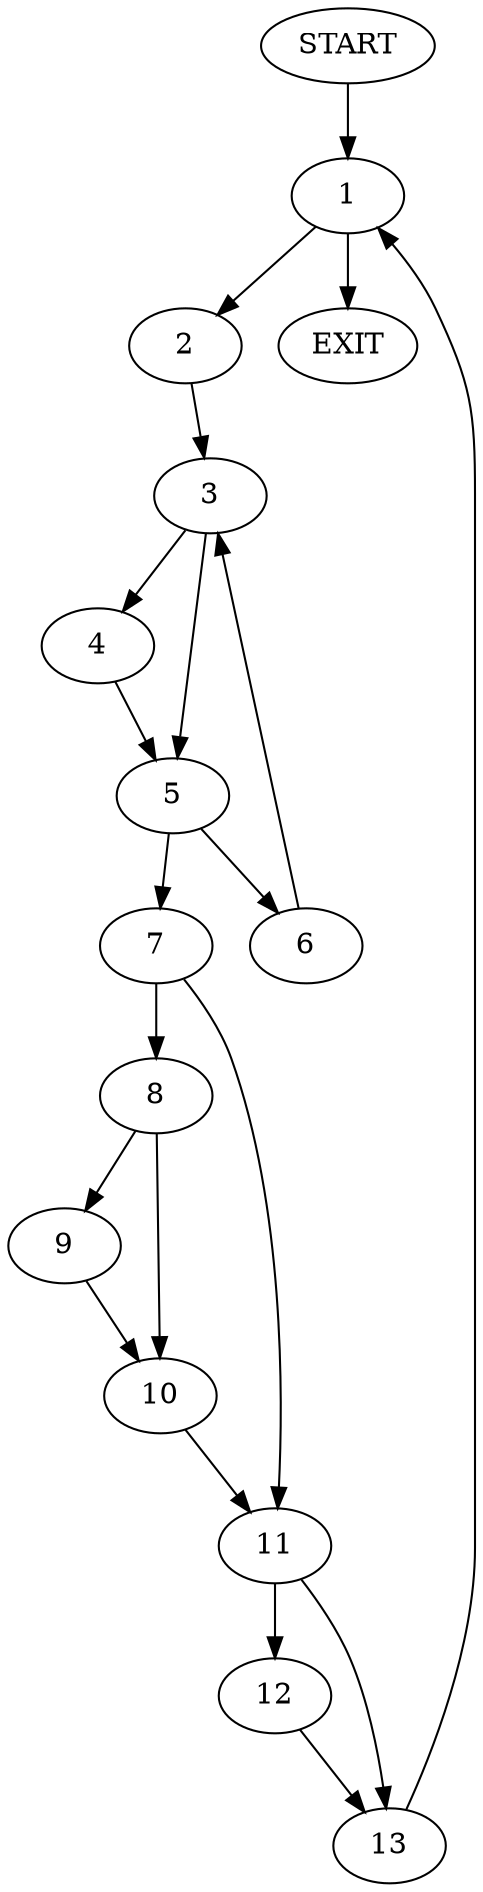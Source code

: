 digraph { 
0 [label="START"];
1;
2;
3;
4;
5;
6;
7;
8;
9;
10;
11;
12;
13;
14[label="EXIT"];
0 -> 1;
1 -> 2;
1 -> 14;
2 -> 3;
3 -> 4;
3 -> 5;
4 -> 5;
5 -> 6;
5 -> 7;
6 -> 3;
7 -> 8;
7 -> 11;
8 -> 9;
8 -> 10;
9 -> 10;
10 -> 11;
11 -> 12;
11 -> 13;
12 -> 13;
13 -> 1;
}
